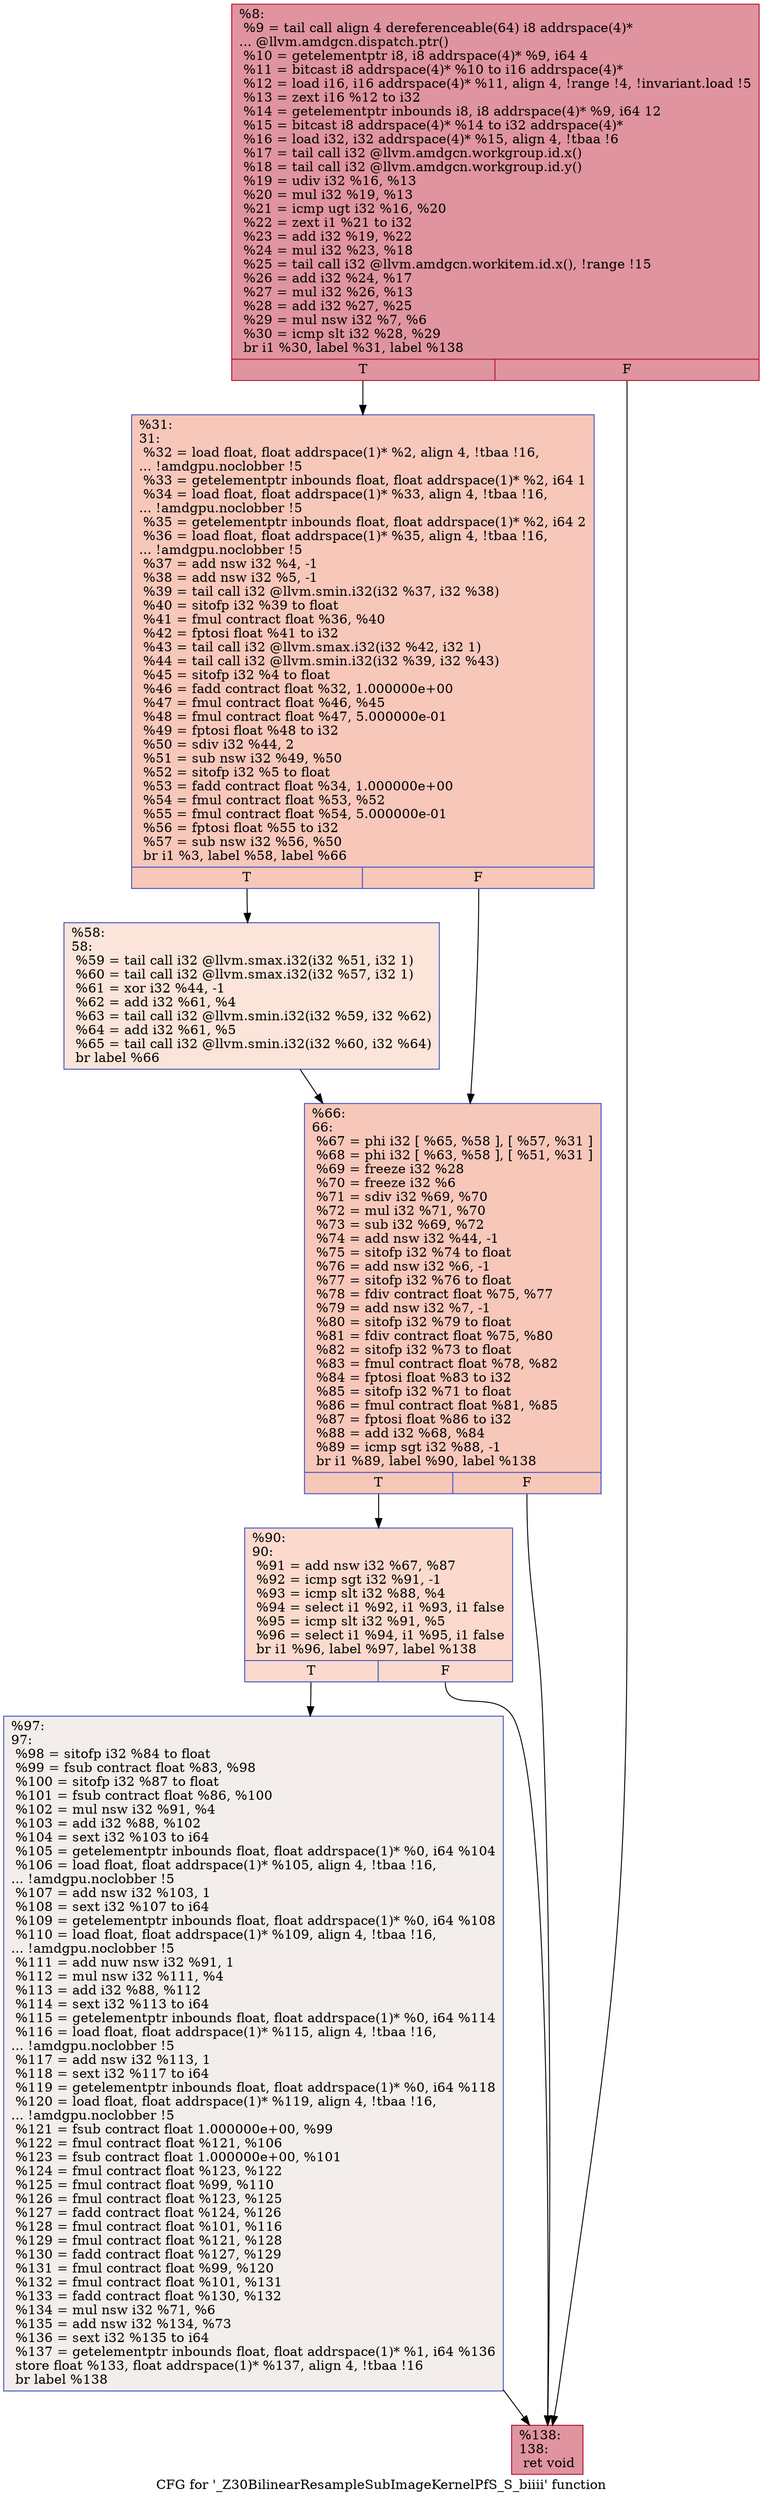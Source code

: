 digraph "CFG for '_Z30BilinearResampleSubImageKernelPfS_S_biiii' function" {
	label="CFG for '_Z30BilinearResampleSubImageKernelPfS_S_biiii' function";

	Node0x525e7f0 [shape=record,color="#b70d28ff", style=filled, fillcolor="#b70d2870",label="{%8:\l  %9 = tail call align 4 dereferenceable(64) i8 addrspace(4)*\l... @llvm.amdgcn.dispatch.ptr()\l  %10 = getelementptr i8, i8 addrspace(4)* %9, i64 4\l  %11 = bitcast i8 addrspace(4)* %10 to i16 addrspace(4)*\l  %12 = load i16, i16 addrspace(4)* %11, align 4, !range !4, !invariant.load !5\l  %13 = zext i16 %12 to i32\l  %14 = getelementptr inbounds i8, i8 addrspace(4)* %9, i64 12\l  %15 = bitcast i8 addrspace(4)* %14 to i32 addrspace(4)*\l  %16 = load i32, i32 addrspace(4)* %15, align 4, !tbaa !6\l  %17 = tail call i32 @llvm.amdgcn.workgroup.id.x()\l  %18 = tail call i32 @llvm.amdgcn.workgroup.id.y()\l  %19 = udiv i32 %16, %13\l  %20 = mul i32 %19, %13\l  %21 = icmp ugt i32 %16, %20\l  %22 = zext i1 %21 to i32\l  %23 = add i32 %19, %22\l  %24 = mul i32 %23, %18\l  %25 = tail call i32 @llvm.amdgcn.workitem.id.x(), !range !15\l  %26 = add i32 %24, %17\l  %27 = mul i32 %26, %13\l  %28 = add i32 %27, %25\l  %29 = mul nsw i32 %7, %6\l  %30 = icmp slt i32 %28, %29\l  br i1 %30, label %31, label %138\l|{<s0>T|<s1>F}}"];
	Node0x525e7f0:s0 -> Node0x52610d0;
	Node0x525e7f0:s1 -> Node0x5261160;
	Node0x52610d0 [shape=record,color="#3d50c3ff", style=filled, fillcolor="#ec7f6370",label="{%31:\l31:                                               \l  %32 = load float, float addrspace(1)* %2, align 4, !tbaa !16,\l... !amdgpu.noclobber !5\l  %33 = getelementptr inbounds float, float addrspace(1)* %2, i64 1\l  %34 = load float, float addrspace(1)* %33, align 4, !tbaa !16,\l... !amdgpu.noclobber !5\l  %35 = getelementptr inbounds float, float addrspace(1)* %2, i64 2\l  %36 = load float, float addrspace(1)* %35, align 4, !tbaa !16,\l... !amdgpu.noclobber !5\l  %37 = add nsw i32 %4, -1\l  %38 = add nsw i32 %5, -1\l  %39 = tail call i32 @llvm.smin.i32(i32 %37, i32 %38)\l  %40 = sitofp i32 %39 to float\l  %41 = fmul contract float %36, %40\l  %42 = fptosi float %41 to i32\l  %43 = tail call i32 @llvm.smax.i32(i32 %42, i32 1)\l  %44 = tail call i32 @llvm.smin.i32(i32 %39, i32 %43)\l  %45 = sitofp i32 %4 to float\l  %46 = fadd contract float %32, 1.000000e+00\l  %47 = fmul contract float %46, %45\l  %48 = fmul contract float %47, 5.000000e-01\l  %49 = fptosi float %48 to i32\l  %50 = sdiv i32 %44, 2\l  %51 = sub nsw i32 %49, %50\l  %52 = sitofp i32 %5 to float\l  %53 = fadd contract float %34, 1.000000e+00\l  %54 = fmul contract float %53, %52\l  %55 = fmul contract float %54, 5.000000e-01\l  %56 = fptosi float %55 to i32\l  %57 = sub nsw i32 %56, %50\l  br i1 %3, label %58, label %66\l|{<s0>T|<s1>F}}"];
	Node0x52610d0:s0 -> Node0x5263e90;
	Node0x52610d0:s1 -> Node0x5263f20;
	Node0x5263e90 [shape=record,color="#3d50c3ff", style=filled, fillcolor="#f5c1a970",label="{%58:\l58:                                               \l  %59 = tail call i32 @llvm.smax.i32(i32 %51, i32 1)\l  %60 = tail call i32 @llvm.smax.i32(i32 %57, i32 1)\l  %61 = xor i32 %44, -1\l  %62 = add i32 %61, %4\l  %63 = tail call i32 @llvm.smin.i32(i32 %59, i32 %62)\l  %64 = add i32 %61, %5\l  %65 = tail call i32 @llvm.smin.i32(i32 %60, i32 %64)\l  br label %66\l}"];
	Node0x5263e90 -> Node0x5263f20;
	Node0x5263f20 [shape=record,color="#3d50c3ff", style=filled, fillcolor="#ec7f6370",label="{%66:\l66:                                               \l  %67 = phi i32 [ %65, %58 ], [ %57, %31 ]\l  %68 = phi i32 [ %63, %58 ], [ %51, %31 ]\l  %69 = freeze i32 %28\l  %70 = freeze i32 %6\l  %71 = sdiv i32 %69, %70\l  %72 = mul i32 %71, %70\l  %73 = sub i32 %69, %72\l  %74 = add nsw i32 %44, -1\l  %75 = sitofp i32 %74 to float\l  %76 = add nsw i32 %6, -1\l  %77 = sitofp i32 %76 to float\l  %78 = fdiv contract float %75, %77\l  %79 = add nsw i32 %7, -1\l  %80 = sitofp i32 %79 to float\l  %81 = fdiv contract float %75, %80\l  %82 = sitofp i32 %73 to float\l  %83 = fmul contract float %78, %82\l  %84 = fptosi float %83 to i32\l  %85 = sitofp i32 %71 to float\l  %86 = fmul contract float %81, %85\l  %87 = fptosi float %86 to i32\l  %88 = add i32 %68, %84\l  %89 = icmp sgt i32 %88, -1\l  br i1 %89, label %90, label %138\l|{<s0>T|<s1>F}}"];
	Node0x5263f20:s0 -> Node0x5265540;
	Node0x5263f20:s1 -> Node0x5261160;
	Node0x5265540 [shape=record,color="#3d50c3ff", style=filled, fillcolor="#f7ac8e70",label="{%90:\l90:                                               \l  %91 = add nsw i32 %67, %87\l  %92 = icmp sgt i32 %91, -1\l  %93 = icmp slt i32 %88, %4\l  %94 = select i1 %92, i1 %93, i1 false\l  %95 = icmp slt i32 %91, %5\l  %96 = select i1 %94, i1 %95, i1 false\l  br i1 %96, label %97, label %138\l|{<s0>T|<s1>F}}"];
	Node0x5265540:s0 -> Node0x52659e0;
	Node0x5265540:s1 -> Node0x5261160;
	Node0x52659e0 [shape=record,color="#3d50c3ff", style=filled, fillcolor="#e3d9d370",label="{%97:\l97:                                               \l  %98 = sitofp i32 %84 to float\l  %99 = fsub contract float %83, %98\l  %100 = sitofp i32 %87 to float\l  %101 = fsub contract float %86, %100\l  %102 = mul nsw i32 %91, %4\l  %103 = add i32 %88, %102\l  %104 = sext i32 %103 to i64\l  %105 = getelementptr inbounds float, float addrspace(1)* %0, i64 %104\l  %106 = load float, float addrspace(1)* %105, align 4, !tbaa !16,\l... !amdgpu.noclobber !5\l  %107 = add nsw i32 %103, 1\l  %108 = sext i32 %107 to i64\l  %109 = getelementptr inbounds float, float addrspace(1)* %0, i64 %108\l  %110 = load float, float addrspace(1)* %109, align 4, !tbaa !16,\l... !amdgpu.noclobber !5\l  %111 = add nuw nsw i32 %91, 1\l  %112 = mul nsw i32 %111, %4\l  %113 = add i32 %88, %112\l  %114 = sext i32 %113 to i64\l  %115 = getelementptr inbounds float, float addrspace(1)* %0, i64 %114\l  %116 = load float, float addrspace(1)* %115, align 4, !tbaa !16,\l... !amdgpu.noclobber !5\l  %117 = add nsw i32 %113, 1\l  %118 = sext i32 %117 to i64\l  %119 = getelementptr inbounds float, float addrspace(1)* %0, i64 %118\l  %120 = load float, float addrspace(1)* %119, align 4, !tbaa !16,\l... !amdgpu.noclobber !5\l  %121 = fsub contract float 1.000000e+00, %99\l  %122 = fmul contract float %121, %106\l  %123 = fsub contract float 1.000000e+00, %101\l  %124 = fmul contract float %123, %122\l  %125 = fmul contract float %99, %110\l  %126 = fmul contract float %123, %125\l  %127 = fadd contract float %124, %126\l  %128 = fmul contract float %101, %116\l  %129 = fmul contract float %121, %128\l  %130 = fadd contract float %127, %129\l  %131 = fmul contract float %99, %120\l  %132 = fmul contract float %101, %131\l  %133 = fadd contract float %130, %132\l  %134 = mul nsw i32 %71, %6\l  %135 = add nsw i32 %134, %73\l  %136 = sext i32 %135 to i64\l  %137 = getelementptr inbounds float, float addrspace(1)* %1, i64 %136\l  store float %133, float addrspace(1)* %137, align 4, !tbaa !16\l  br label %138\l}"];
	Node0x52659e0 -> Node0x5261160;
	Node0x5261160 [shape=record,color="#b70d28ff", style=filled, fillcolor="#b70d2870",label="{%138:\l138:                                              \l  ret void\l}"];
}

